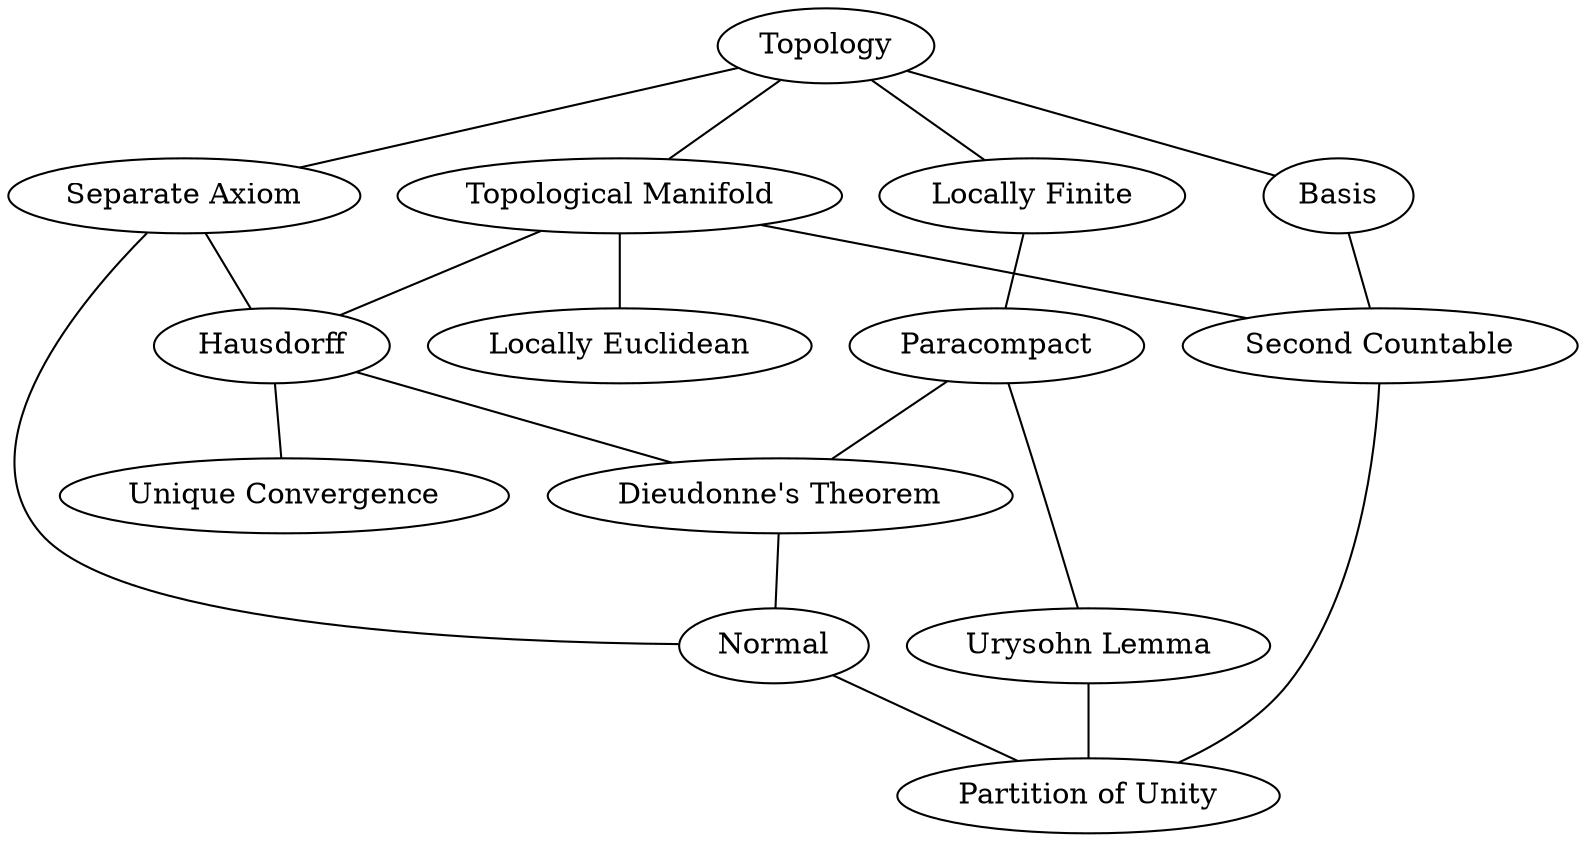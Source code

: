 graph G {
    "Topological Manifold" -- Hausdorff;
    "Topological Manifold" -- "Locally Euclidean";
    "Topological Manifold" -- "Second Countable";
    Topology -- "Topological Manifold";
    Topology -- Basis;
    Topology -- "Locally Finite";
    "Locally Finite" -- Paracompact;
    Basis -- "Second Countable";
    Hausdorff -- "Unique Convergence";
    Paracompact -- "Urysohn Lemma";
    "Urysohn Lemma" -- "Partition of Unity";
    "Second Countable" -- "Partition of Unity";
    Normal -- "Partition of Unity";
    Hausdorff -- "Dieudonne's Theorem";
    Paracompact -- "Dieudonne's Theorem";
    "Dieudonne's Theorem" -- Normal;
    Topology -- "Separate Axiom";
    "Separate Axiom" -- Hausdorff;
    "Separate Axiom" -- Normal;
}